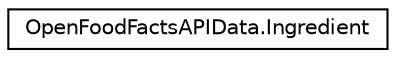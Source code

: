 digraph "Graphical Class Hierarchy"
{
 // LATEX_PDF_SIZE
  edge [fontname="Helvetica",fontsize="10",labelfontname="Helvetica",labelfontsize="10"];
  node [fontname="Helvetica",fontsize="10",shape=record];
  rankdir="LR";
  Node0 [label="OpenFoodFactsAPIData.Ingredient",height=0.2,width=0.4,color="black", fillcolor="white", style="filled",URL="$class_open_food_facts_a_p_i_data_1_1_ingredient.html",tooltip=" "];
}
